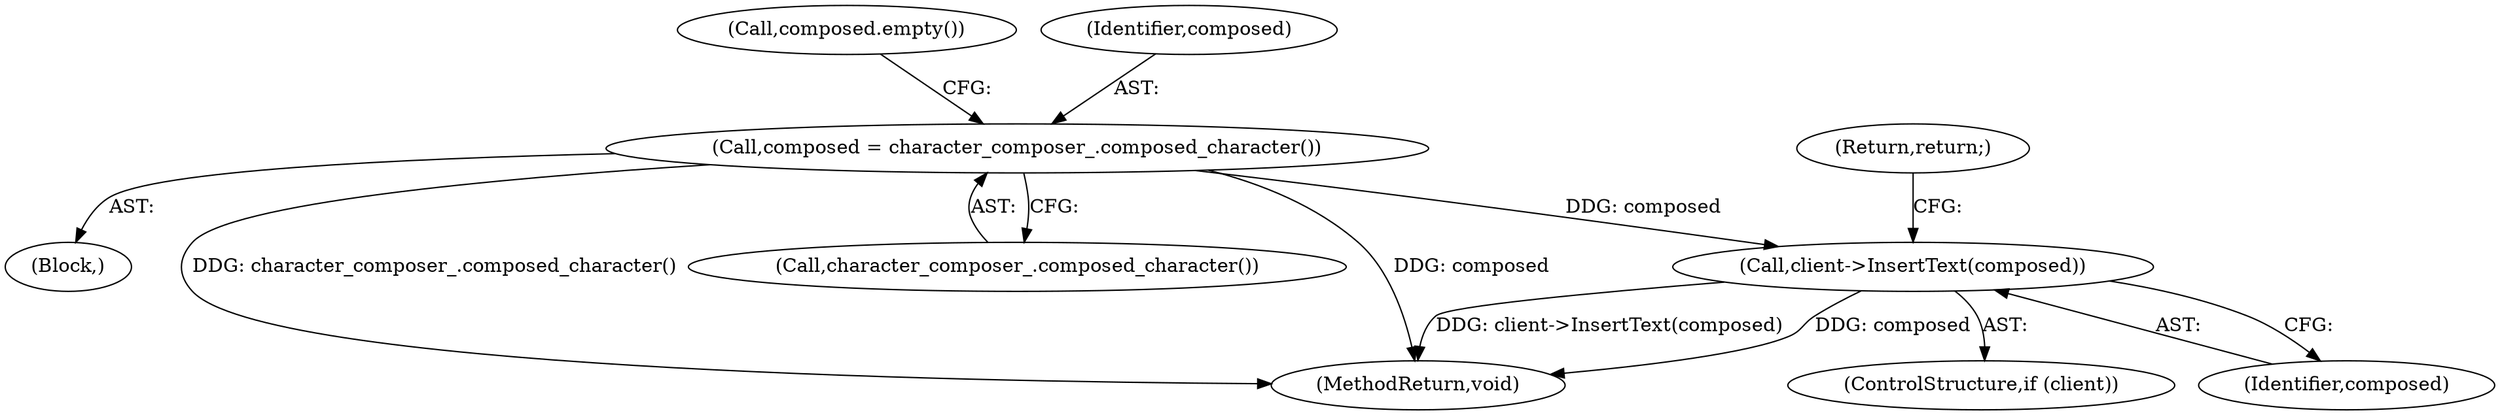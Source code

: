 digraph "1_Chrome_41a7e42ef575c10375f574145e5d023118fbd149@del" {
"1000137" [label="(Call,client->InsertText(composed))"];
"1000125" [label="(Call,composed = character_composer_.composed_character())"];
"1000139" [label="(Return,return;)"];
"1000130" [label="(Call,composed.empty())"];
"1000125" [label="(Call,composed = character_composer_.composed_character())"];
"1000156" [label="(MethodReturn,void)"];
"1000126" [label="(Identifier,composed)"];
"1000123" [label="(Block,)"];
"1000127" [label="(Call,character_composer_.composed_character())"];
"1000138" [label="(Identifier,composed)"];
"1000135" [label="(ControlStructure,if (client))"];
"1000137" [label="(Call,client->InsertText(composed))"];
"1000137" -> "1000135"  [label="AST: "];
"1000137" -> "1000138"  [label="CFG: "];
"1000138" -> "1000137"  [label="AST: "];
"1000139" -> "1000137"  [label="CFG: "];
"1000137" -> "1000156"  [label="DDG: composed"];
"1000137" -> "1000156"  [label="DDG: client->InsertText(composed)"];
"1000125" -> "1000137"  [label="DDG: composed"];
"1000125" -> "1000123"  [label="AST: "];
"1000125" -> "1000127"  [label="CFG: "];
"1000126" -> "1000125"  [label="AST: "];
"1000127" -> "1000125"  [label="AST: "];
"1000130" -> "1000125"  [label="CFG: "];
"1000125" -> "1000156"  [label="DDG: composed"];
"1000125" -> "1000156"  [label="DDG: character_composer_.composed_character()"];
}
